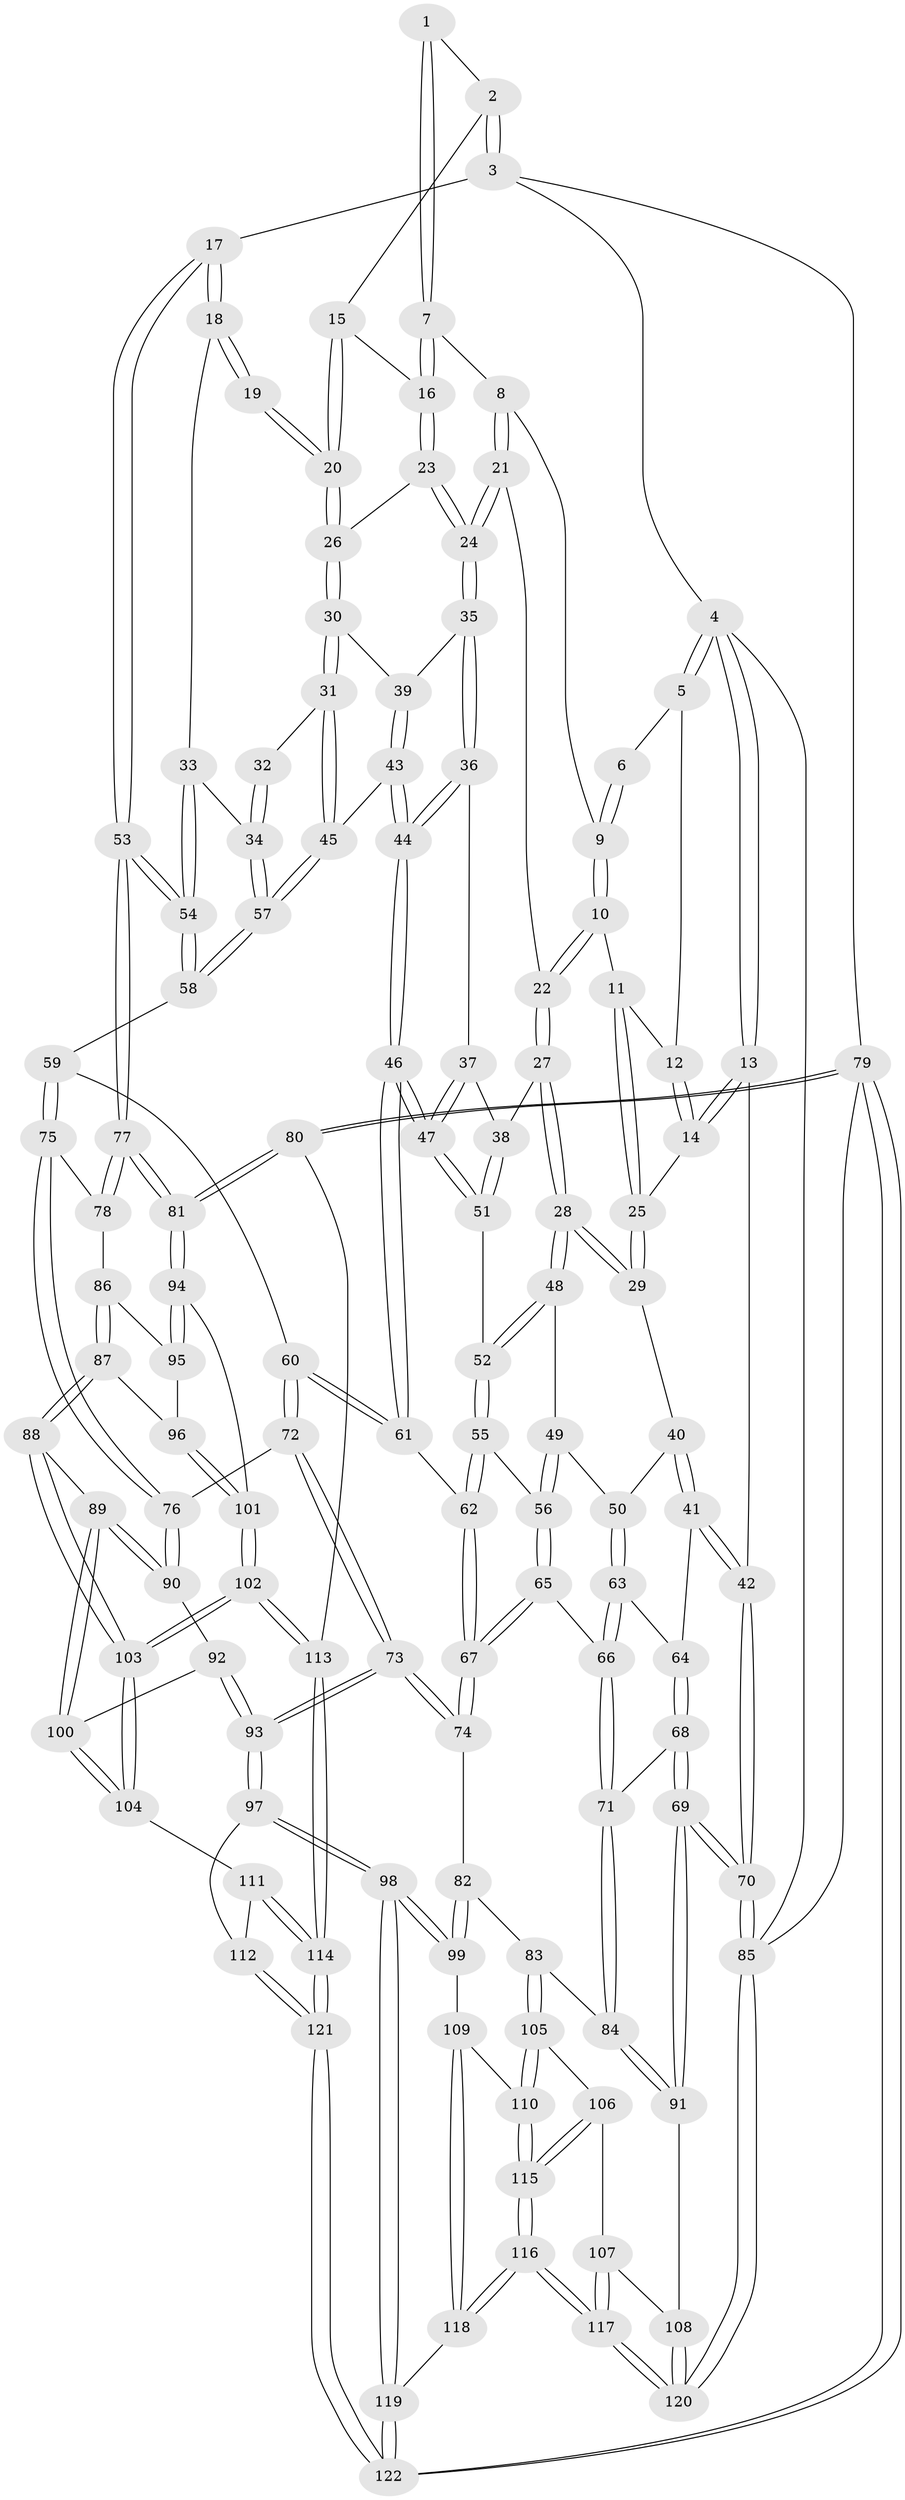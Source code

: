 // coarse degree distribution, {3: 0.0821917808219178, 14: 0.0136986301369863, 7: 0.0273972602739726, 4: 0.3561643835616438, 2: 0.0136986301369863, 5: 0.3287671232876712, 6: 0.1780821917808219}
// Generated by graph-tools (version 1.1) at 2025/21/03/04/25 18:21:15]
// undirected, 122 vertices, 302 edges
graph export_dot {
graph [start="1"]
  node [color=gray90,style=filled];
  1 [pos="+0.569918533813077+0"];
  2 [pos="+0.8947146930980243+0"];
  3 [pos="+1+0"];
  4 [pos="+0+0"];
  5 [pos="+0.2723532498886954+0"];
  6 [pos="+0.3498702163669214+0"];
  7 [pos="+0.5773429517766361+0.12560336717743117"];
  8 [pos="+0.5527378460718503+0.12665971700383252"];
  9 [pos="+0.42000240123183147+0.021224083161859877"];
  10 [pos="+0.37601745640307155+0.19305206372999686"];
  11 [pos="+0.2855730495368683+0.1723978241591779"];
  12 [pos="+0.2642216576817445+0.024237855161614988"];
  13 [pos="+0+0"];
  14 [pos="+0.1566207628175478+0.19738970982265128"];
  15 [pos="+0.8744392211764901+0"];
  16 [pos="+0.6318410374921112+0.1408624863410775"];
  17 [pos="+1+0.22524473592913782"];
  18 [pos="+0.9876561251874807+0.2961038993577996"];
  19 [pos="+0.8670244511247165+0.22999707999339233"];
  20 [pos="+0.8315040616166357+0.1875751626413164"];
  21 [pos="+0.48591909635218306+0.20327504133873356"];
  22 [pos="+0.39481180415456407+0.22074400117893428"];
  23 [pos="+0.6534194544673361+0.19207146495510452"];
  24 [pos="+0.5516769253377465+0.291114916891315"];
  25 [pos="+0.17940355388565898+0.23021244900321144"];
  26 [pos="+0.7007631946360046+0.23047195687420904"];
  27 [pos="+0.38150334408156567+0.33679510629463477"];
  28 [pos="+0.36341459331637466+0.3554386156453739"];
  29 [pos="+0.17801955513021542+0.25153692826570556"];
  30 [pos="+0.7070288717913411+0.30015497822464915"];
  31 [pos="+0.725572799654508+0.39171941761628726"];
  32 [pos="+0.842277139855029+0.26247769259364195"];
  33 [pos="+0.9100063800956532+0.38408641359694495"];
  34 [pos="+0.8265934585440868+0.44420249403307155"];
  35 [pos="+0.5500388624908518+0.30232183268144663"];
  36 [pos="+0.5498342418277106+0.30259543747126555"];
  37 [pos="+0.5351727391147039+0.32059424706071277"];
  38 [pos="+0.48969175908442936+0.34716347007093373"];
  39 [pos="+0.5515615725339748+0.30288906631518653"];
  40 [pos="+0.13965074644840472+0.3095984196269037"];
  41 [pos="+0+0.41820300563370005"];
  42 [pos="+0+0.39715175510666856"];
  43 [pos="+0.7247242896886119+0.39533238434309925"];
  44 [pos="+0.6630660538820099+0.4425032522114923"];
  45 [pos="+0.7254942448595377+0.39495354489868767"];
  46 [pos="+0.6419451029210889+0.4596085012642218"];
  47 [pos="+0.6299034140930886+0.4569728443770169"];
  48 [pos="+0.36211967653461585+0.3599005361173114"];
  49 [pos="+0.3611725236336744+0.3614965249417579"];
  50 [pos="+0.2723274942687495+0.469858901144598"];
  51 [pos="+0.5323463031756982+0.4594051708411213"];
  52 [pos="+0.49659995692573494+0.4873969201253229"];
  53 [pos="+1+0.6399485403535101"];
  54 [pos="+1+0.5804987359358298"];
  55 [pos="+0.4808948442272925+0.5186602556997323"];
  56 [pos="+0.4459856584017941+0.5508128877721179"];
  57 [pos="+0.8261765260892739+0.444526034384667"];
  58 [pos="+0.8489668709496768+0.5315370781710589"];
  59 [pos="+0.8162992448091092+0.5909838437238821"];
  60 [pos="+0.6618651742949134+0.5978814736695723"];
  61 [pos="+0.6426059498240636+0.583471843186033"];
  62 [pos="+0.6172291324531709+0.5931191837979185"];
  63 [pos="+0.2543658545009533+0.5336473962404524"];
  64 [pos="+0.07733977310617196+0.5162996638949885"];
  65 [pos="+0.4162932333859636+0.5928645031775021"];
  66 [pos="+0.2829042252257678+0.5807496500486964"];
  67 [pos="+0.4939212125233257+0.6908333333991923"];
  68 [pos="+0.06787110701149736+0.7262661843952759"];
  69 [pos="+0+0.8630332430458862"];
  70 [pos="+0+0.9337527779333332"];
  71 [pos="+0.2491609352130791+0.6965614705620566"];
  72 [pos="+0.6753668611011694+0.6779647230372193"];
  73 [pos="+0.5323264405873943+0.7616708838685868"];
  74 [pos="+0.49735876986922156+0.735779151923857"];
  75 [pos="+0.8338473499527925+0.6971865989072713"];
  76 [pos="+0.7318302071946301+0.7543468143968458"];
  77 [pos="+1+0.70116491239155"];
  78 [pos="+0.8753505066806225+0.7225875763835253"];
  79 [pos="+1+1"];
  80 [pos="+1+0.8053074866826504"];
  81 [pos="+1+0.7754021604983338"];
  82 [pos="+0.48628756843226423+0.7429536034046699"];
  83 [pos="+0.30647931125697353+0.7941121551714708"];
  84 [pos="+0.28523858641068794+0.7777130870335536"];
  85 [pos="+0+1"];
  86 [pos="+0.870702202871808+0.7898192607367897"];
  87 [pos="+0.8101262704519816+0.8451754266952054"];
  88 [pos="+0.803294437620824+0.8499151539068689"];
  89 [pos="+0.7572037616605836+0.8146709652870192"];
  90 [pos="+0.731250982629454+0.7557426510969942"];
  91 [pos="+0.12774373653933105+0.8883053530179001"];
  92 [pos="+0.6562381129259687+0.7991482004787229"];
  93 [pos="+0.5847321203446777+0.8255357849086833"];
  94 [pos="+0.9322525744377069+0.8554456892470961"];
  95 [pos="+0.8772747521682822+0.8021775236357525"];
  96 [pos="+0.8689942793904747+0.8551153160305757"];
  97 [pos="+0.5854315608148861+0.9026138939824483"];
  98 [pos="+0.533960054749333+0.9688322124169447"];
  99 [pos="+0.42468858353704203+0.9098925674753661"];
  100 [pos="+0.7219988528581395+0.8810656016738581"];
  101 [pos="+0.8831304623332871+0.9199403367319751"];
  102 [pos="+0.8579650892915361+0.978194401584601"];
  103 [pos="+0.8122840064022472+0.913223717358774"];
  104 [pos="+0.7195641450849974+0.8963616581341546"];
  105 [pos="+0.3247959822878195+0.8684343074252531"];
  106 [pos="+0.2603601282146101+0.9296580556932832"];
  107 [pos="+0.2501199613733453+0.9357610044041828"];
  108 [pos="+0.16657628724145848+0.9204464620653214"];
  109 [pos="+0.3742749779064222+0.9107139387543511"];
  110 [pos="+0.36613673670575986+0.9052706266142296"];
  111 [pos="+0.7066338243468687+0.9065464479000468"];
  112 [pos="+0.6384157356593249+0.9186523474440179"];
  113 [pos="+0.8604450534758505+0.9933569298275509"];
  114 [pos="+0.8284637486293321+1"];
  115 [pos="+0.3053796970471839+0.977277261740672"];
  116 [pos="+0.32324888550575587+1"];
  117 [pos="+0.26318584795676686+1"];
  118 [pos="+0.3448359880491426+1"];
  119 [pos="+0.5170839189904368+1"];
  120 [pos="+0.24521681763155342+1"];
  121 [pos="+0.8223129526821767+1"];
  122 [pos="+0.824331689919481+1"];
  1 -- 2;
  1 -- 7;
  1 -- 7;
  2 -- 3;
  2 -- 3;
  2 -- 15;
  3 -- 4;
  3 -- 17;
  3 -- 79;
  4 -- 5;
  4 -- 5;
  4 -- 13;
  4 -- 13;
  4 -- 85;
  5 -- 6;
  5 -- 12;
  6 -- 9;
  6 -- 9;
  7 -- 8;
  7 -- 16;
  7 -- 16;
  8 -- 9;
  8 -- 21;
  8 -- 21;
  9 -- 10;
  9 -- 10;
  10 -- 11;
  10 -- 22;
  10 -- 22;
  11 -- 12;
  11 -- 25;
  11 -- 25;
  12 -- 14;
  12 -- 14;
  13 -- 14;
  13 -- 14;
  13 -- 42;
  14 -- 25;
  15 -- 16;
  15 -- 20;
  15 -- 20;
  16 -- 23;
  16 -- 23;
  17 -- 18;
  17 -- 18;
  17 -- 53;
  17 -- 53;
  18 -- 19;
  18 -- 19;
  18 -- 33;
  19 -- 20;
  19 -- 20;
  20 -- 26;
  20 -- 26;
  21 -- 22;
  21 -- 24;
  21 -- 24;
  22 -- 27;
  22 -- 27;
  23 -- 24;
  23 -- 24;
  23 -- 26;
  24 -- 35;
  24 -- 35;
  25 -- 29;
  25 -- 29;
  26 -- 30;
  26 -- 30;
  27 -- 28;
  27 -- 28;
  27 -- 38;
  28 -- 29;
  28 -- 29;
  28 -- 48;
  28 -- 48;
  29 -- 40;
  30 -- 31;
  30 -- 31;
  30 -- 39;
  31 -- 32;
  31 -- 45;
  31 -- 45;
  32 -- 34;
  32 -- 34;
  33 -- 34;
  33 -- 54;
  33 -- 54;
  34 -- 57;
  34 -- 57;
  35 -- 36;
  35 -- 36;
  35 -- 39;
  36 -- 37;
  36 -- 44;
  36 -- 44;
  37 -- 38;
  37 -- 47;
  37 -- 47;
  38 -- 51;
  38 -- 51;
  39 -- 43;
  39 -- 43;
  40 -- 41;
  40 -- 41;
  40 -- 50;
  41 -- 42;
  41 -- 42;
  41 -- 64;
  42 -- 70;
  42 -- 70;
  43 -- 44;
  43 -- 44;
  43 -- 45;
  44 -- 46;
  44 -- 46;
  45 -- 57;
  45 -- 57;
  46 -- 47;
  46 -- 47;
  46 -- 61;
  46 -- 61;
  47 -- 51;
  47 -- 51;
  48 -- 49;
  48 -- 52;
  48 -- 52;
  49 -- 50;
  49 -- 56;
  49 -- 56;
  50 -- 63;
  50 -- 63;
  51 -- 52;
  52 -- 55;
  52 -- 55;
  53 -- 54;
  53 -- 54;
  53 -- 77;
  53 -- 77;
  54 -- 58;
  54 -- 58;
  55 -- 56;
  55 -- 62;
  55 -- 62;
  56 -- 65;
  56 -- 65;
  57 -- 58;
  57 -- 58;
  58 -- 59;
  59 -- 60;
  59 -- 75;
  59 -- 75;
  60 -- 61;
  60 -- 61;
  60 -- 72;
  60 -- 72;
  61 -- 62;
  62 -- 67;
  62 -- 67;
  63 -- 64;
  63 -- 66;
  63 -- 66;
  64 -- 68;
  64 -- 68;
  65 -- 66;
  65 -- 67;
  65 -- 67;
  66 -- 71;
  66 -- 71;
  67 -- 74;
  67 -- 74;
  68 -- 69;
  68 -- 69;
  68 -- 71;
  69 -- 70;
  69 -- 70;
  69 -- 91;
  69 -- 91;
  70 -- 85;
  70 -- 85;
  71 -- 84;
  71 -- 84;
  72 -- 73;
  72 -- 73;
  72 -- 76;
  73 -- 74;
  73 -- 74;
  73 -- 93;
  73 -- 93;
  74 -- 82;
  75 -- 76;
  75 -- 76;
  75 -- 78;
  76 -- 90;
  76 -- 90;
  77 -- 78;
  77 -- 78;
  77 -- 81;
  77 -- 81;
  78 -- 86;
  79 -- 80;
  79 -- 80;
  79 -- 122;
  79 -- 122;
  79 -- 85;
  80 -- 81;
  80 -- 81;
  80 -- 113;
  81 -- 94;
  81 -- 94;
  82 -- 83;
  82 -- 99;
  82 -- 99;
  83 -- 84;
  83 -- 105;
  83 -- 105;
  84 -- 91;
  84 -- 91;
  85 -- 120;
  85 -- 120;
  86 -- 87;
  86 -- 87;
  86 -- 95;
  87 -- 88;
  87 -- 88;
  87 -- 96;
  88 -- 89;
  88 -- 103;
  88 -- 103;
  89 -- 90;
  89 -- 90;
  89 -- 100;
  89 -- 100;
  90 -- 92;
  91 -- 108;
  92 -- 93;
  92 -- 93;
  92 -- 100;
  93 -- 97;
  93 -- 97;
  94 -- 95;
  94 -- 95;
  94 -- 101;
  95 -- 96;
  96 -- 101;
  96 -- 101;
  97 -- 98;
  97 -- 98;
  97 -- 112;
  98 -- 99;
  98 -- 99;
  98 -- 119;
  98 -- 119;
  99 -- 109;
  100 -- 104;
  100 -- 104;
  101 -- 102;
  101 -- 102;
  102 -- 103;
  102 -- 103;
  102 -- 113;
  102 -- 113;
  103 -- 104;
  103 -- 104;
  104 -- 111;
  105 -- 106;
  105 -- 110;
  105 -- 110;
  106 -- 107;
  106 -- 115;
  106 -- 115;
  107 -- 108;
  107 -- 117;
  107 -- 117;
  108 -- 120;
  108 -- 120;
  109 -- 110;
  109 -- 118;
  109 -- 118;
  110 -- 115;
  110 -- 115;
  111 -- 112;
  111 -- 114;
  111 -- 114;
  112 -- 121;
  112 -- 121;
  113 -- 114;
  113 -- 114;
  114 -- 121;
  114 -- 121;
  115 -- 116;
  115 -- 116;
  116 -- 117;
  116 -- 117;
  116 -- 118;
  116 -- 118;
  117 -- 120;
  117 -- 120;
  118 -- 119;
  119 -- 122;
  119 -- 122;
  121 -- 122;
  121 -- 122;
}
